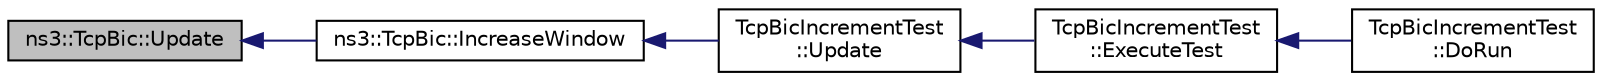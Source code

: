digraph "ns3::TcpBic::Update"
{
  edge [fontname="Helvetica",fontsize="10",labelfontname="Helvetica",labelfontsize="10"];
  node [fontname="Helvetica",fontsize="10",shape=record];
  rankdir="LR";
  Node1 [label="ns3::TcpBic::Update",height=0.2,width=0.4,color="black", fillcolor="grey75", style="filled", fontcolor="black"];
  Node1 -> Node2 [dir="back",color="midnightblue",fontsize="10",style="solid"];
  Node2 [label="ns3::TcpBic::IncreaseWindow",height=0.2,width=0.4,color="black", fillcolor="white", style="filled",URL="$d2/d64/classns3_1_1TcpBic.html#a9dbe81be07cbfc1cd16af03deb9ccc34",tooltip="Congestion avoidance algorithm implementation. "];
  Node2 -> Node3 [dir="back",color="midnightblue",fontsize="10",style="solid"];
  Node3 [label="TcpBicIncrementTest\l::Update",height=0.2,width=0.4,color="black", fillcolor="white", style="filled",URL="$da/d69/classTcpBicIncrementTest.html#a321d4f8f0271fbb45b0105342c857d3c",tooltip="Update the TCP socket state. "];
  Node3 -> Node4 [dir="back",color="midnightblue",fontsize="10",style="solid"];
  Node4 [label="TcpBicIncrementTest\l::ExecuteTest",height=0.2,width=0.4,color="black", fillcolor="white", style="filled",URL="$da/d69/classTcpBicIncrementTest.html#a7ccf7a79e414db6d12bc4c539d6f2a59",tooltip="Execute the test. "];
  Node4 -> Node5 [dir="back",color="midnightblue",fontsize="10",style="solid"];
  Node5 [label="TcpBicIncrementTest\l::DoRun",height=0.2,width=0.4,color="black", fillcolor="white", style="filled",URL="$da/d69/classTcpBicIncrementTest.html#af1a3cf3f9ad7abf5fc16edb41bc2351c",tooltip="Implementation to actually run this TestCase. "];
}
